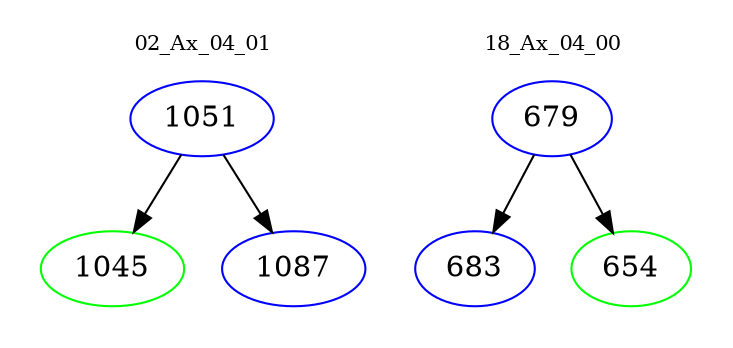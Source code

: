 digraph{
subgraph cluster_0 {
color = white
label = "02_Ax_04_01";
fontsize=10;
T0_1051 [label="1051", color="blue"]
T0_1051 -> T0_1045 [color="black"]
T0_1045 [label="1045", color="green"]
T0_1051 -> T0_1087 [color="black"]
T0_1087 [label="1087", color="blue"]
}
subgraph cluster_1 {
color = white
label = "18_Ax_04_00";
fontsize=10;
T1_679 [label="679", color="blue"]
T1_679 -> T1_683 [color="black"]
T1_683 [label="683", color="blue"]
T1_679 -> T1_654 [color="black"]
T1_654 [label="654", color="green"]
}
}
